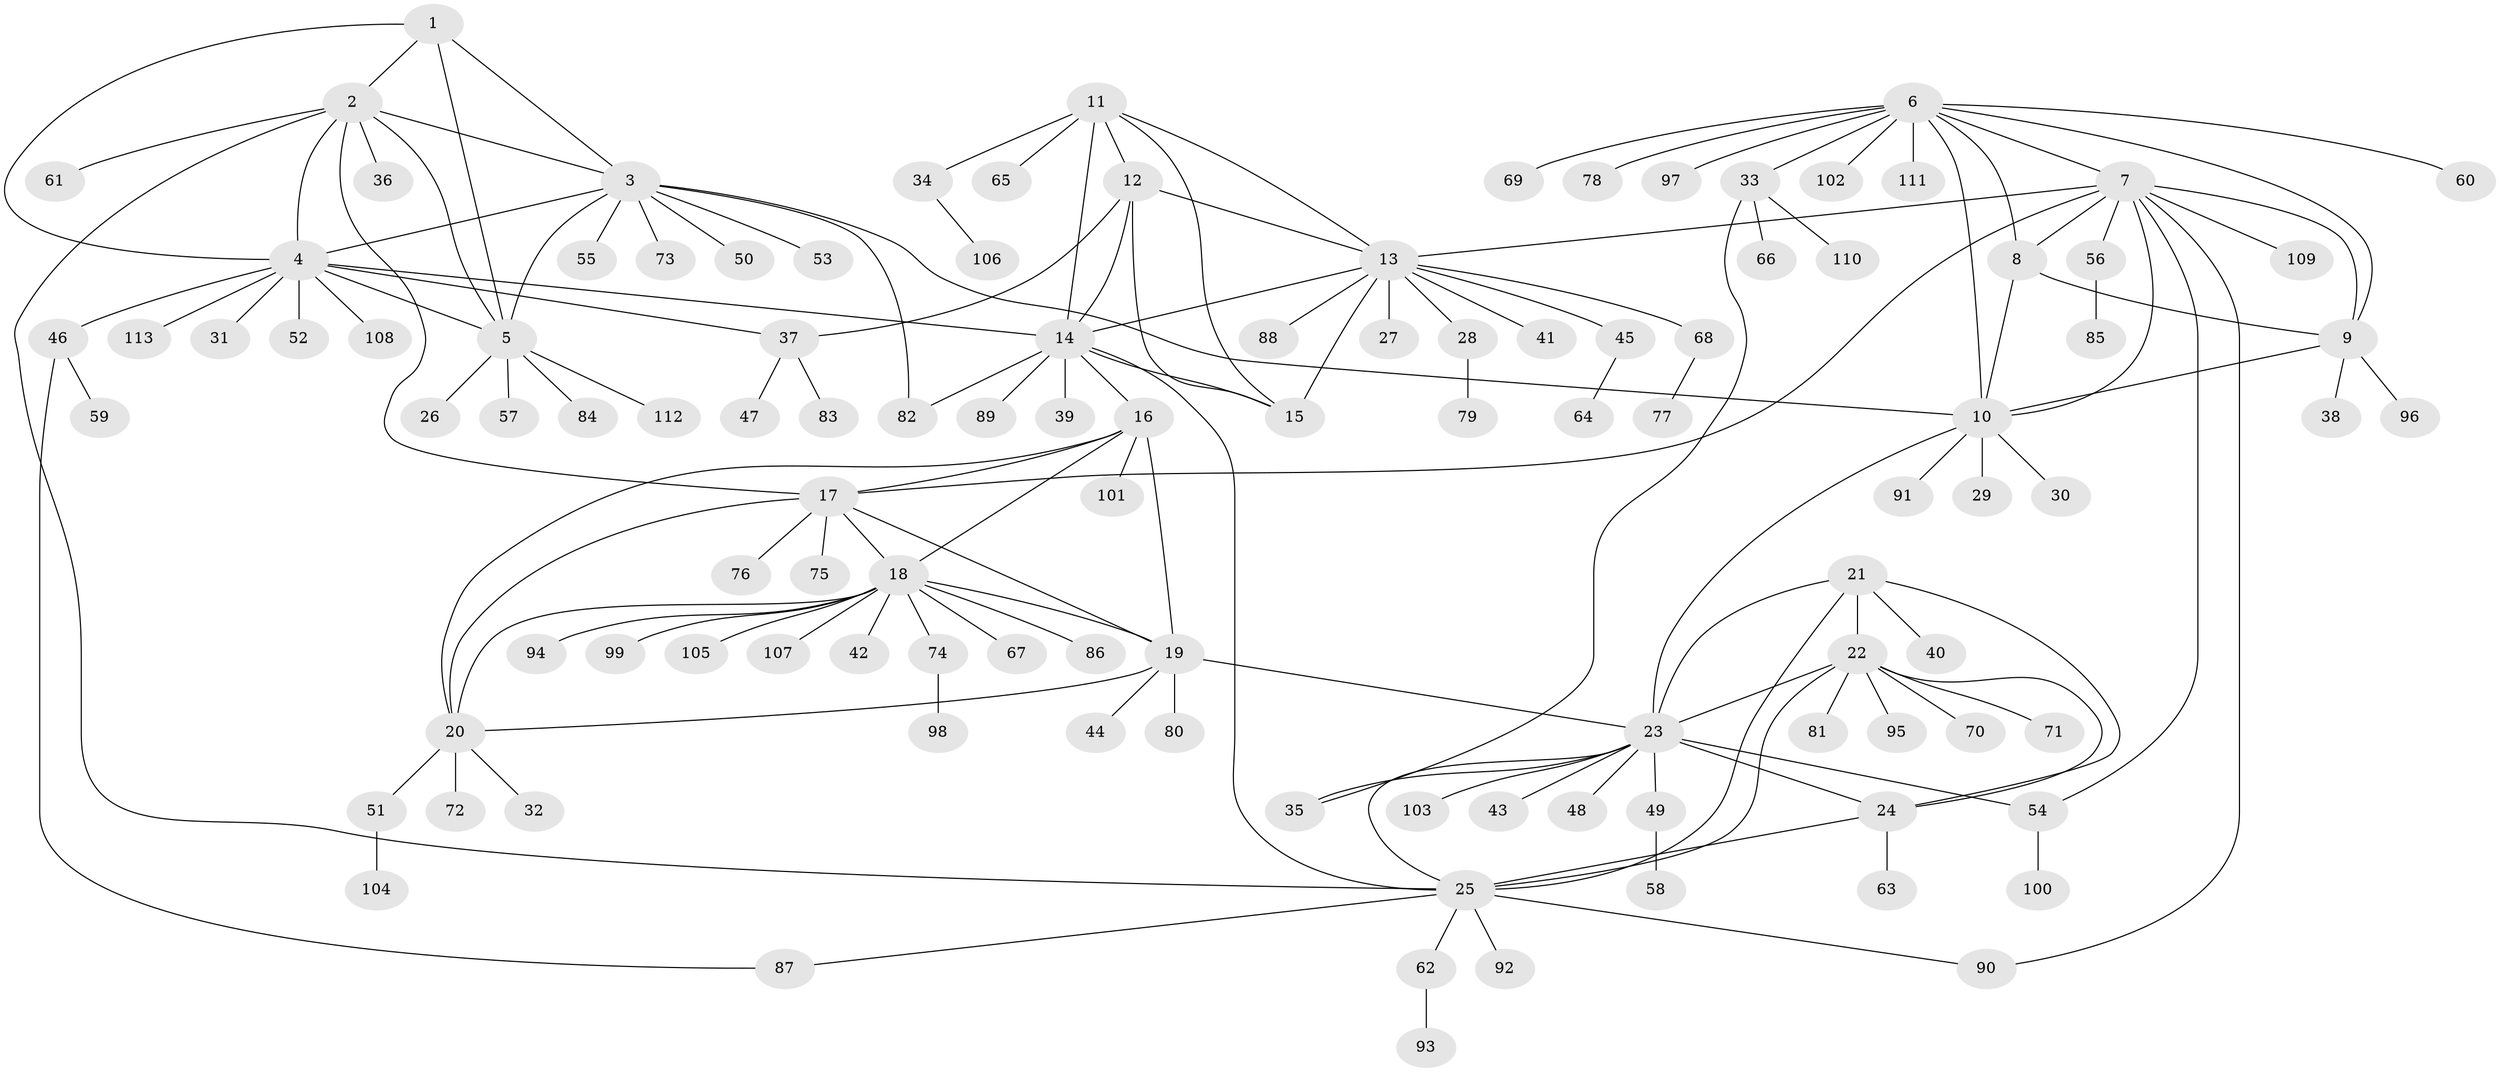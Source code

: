 // coarse degree distribution, {2: 0.07462686567164178, 7: 0.029850746268656716, 13: 0.014925373134328358, 20: 0.014925373134328358, 9: 0.014925373134328358, 4: 0.04477611940298507, 11: 0.029850746268656716, 12: 0.014925373134328358, 6: 0.014925373134328358, 3: 0.014925373134328358, 1: 0.7313432835820896}
// Generated by graph-tools (version 1.1) at 2025/19/03/04/25 18:19:37]
// undirected, 113 vertices, 154 edges
graph export_dot {
graph [start="1"]
  node [color=gray90,style=filled];
  1;
  2;
  3;
  4;
  5;
  6;
  7;
  8;
  9;
  10;
  11;
  12;
  13;
  14;
  15;
  16;
  17;
  18;
  19;
  20;
  21;
  22;
  23;
  24;
  25;
  26;
  27;
  28;
  29;
  30;
  31;
  32;
  33;
  34;
  35;
  36;
  37;
  38;
  39;
  40;
  41;
  42;
  43;
  44;
  45;
  46;
  47;
  48;
  49;
  50;
  51;
  52;
  53;
  54;
  55;
  56;
  57;
  58;
  59;
  60;
  61;
  62;
  63;
  64;
  65;
  66;
  67;
  68;
  69;
  70;
  71;
  72;
  73;
  74;
  75;
  76;
  77;
  78;
  79;
  80;
  81;
  82;
  83;
  84;
  85;
  86;
  87;
  88;
  89;
  90;
  91;
  92;
  93;
  94;
  95;
  96;
  97;
  98;
  99;
  100;
  101;
  102;
  103;
  104;
  105;
  106;
  107;
  108;
  109;
  110;
  111;
  112;
  113;
  1 -- 2;
  1 -- 3;
  1 -- 4;
  1 -- 5;
  2 -- 3;
  2 -- 4;
  2 -- 5;
  2 -- 17;
  2 -- 25;
  2 -- 36;
  2 -- 61;
  3 -- 4;
  3 -- 5;
  3 -- 10;
  3 -- 50;
  3 -- 53;
  3 -- 55;
  3 -- 73;
  3 -- 82;
  4 -- 5;
  4 -- 14;
  4 -- 31;
  4 -- 37;
  4 -- 46;
  4 -- 52;
  4 -- 108;
  4 -- 113;
  5 -- 26;
  5 -- 57;
  5 -- 84;
  5 -- 112;
  6 -- 7;
  6 -- 8;
  6 -- 9;
  6 -- 10;
  6 -- 33;
  6 -- 60;
  6 -- 69;
  6 -- 78;
  6 -- 97;
  6 -- 102;
  6 -- 111;
  7 -- 8;
  7 -- 9;
  7 -- 10;
  7 -- 13;
  7 -- 17;
  7 -- 54;
  7 -- 56;
  7 -- 90;
  7 -- 109;
  8 -- 9;
  8 -- 10;
  9 -- 10;
  9 -- 38;
  9 -- 96;
  10 -- 23;
  10 -- 29;
  10 -- 30;
  10 -- 91;
  11 -- 12;
  11 -- 13;
  11 -- 14;
  11 -- 15;
  11 -- 34;
  11 -- 65;
  12 -- 13;
  12 -- 14;
  12 -- 15;
  12 -- 37;
  13 -- 14;
  13 -- 15;
  13 -- 27;
  13 -- 28;
  13 -- 41;
  13 -- 45;
  13 -- 68;
  13 -- 88;
  14 -- 15;
  14 -- 16;
  14 -- 25;
  14 -- 39;
  14 -- 82;
  14 -- 89;
  16 -- 17;
  16 -- 18;
  16 -- 19;
  16 -- 20;
  16 -- 101;
  17 -- 18;
  17 -- 19;
  17 -- 20;
  17 -- 75;
  17 -- 76;
  18 -- 19;
  18 -- 20;
  18 -- 42;
  18 -- 67;
  18 -- 74;
  18 -- 86;
  18 -- 94;
  18 -- 99;
  18 -- 105;
  18 -- 107;
  19 -- 20;
  19 -- 23;
  19 -- 44;
  19 -- 80;
  20 -- 32;
  20 -- 51;
  20 -- 72;
  21 -- 22;
  21 -- 23;
  21 -- 24;
  21 -- 25;
  21 -- 40;
  22 -- 23;
  22 -- 24;
  22 -- 25;
  22 -- 70;
  22 -- 71;
  22 -- 81;
  22 -- 95;
  23 -- 24;
  23 -- 25;
  23 -- 35;
  23 -- 43;
  23 -- 48;
  23 -- 49;
  23 -- 54;
  23 -- 103;
  24 -- 25;
  24 -- 63;
  25 -- 62;
  25 -- 87;
  25 -- 90;
  25 -- 92;
  28 -- 79;
  33 -- 35;
  33 -- 66;
  33 -- 110;
  34 -- 106;
  37 -- 47;
  37 -- 83;
  45 -- 64;
  46 -- 59;
  46 -- 87;
  49 -- 58;
  51 -- 104;
  54 -- 100;
  56 -- 85;
  62 -- 93;
  68 -- 77;
  74 -- 98;
}
